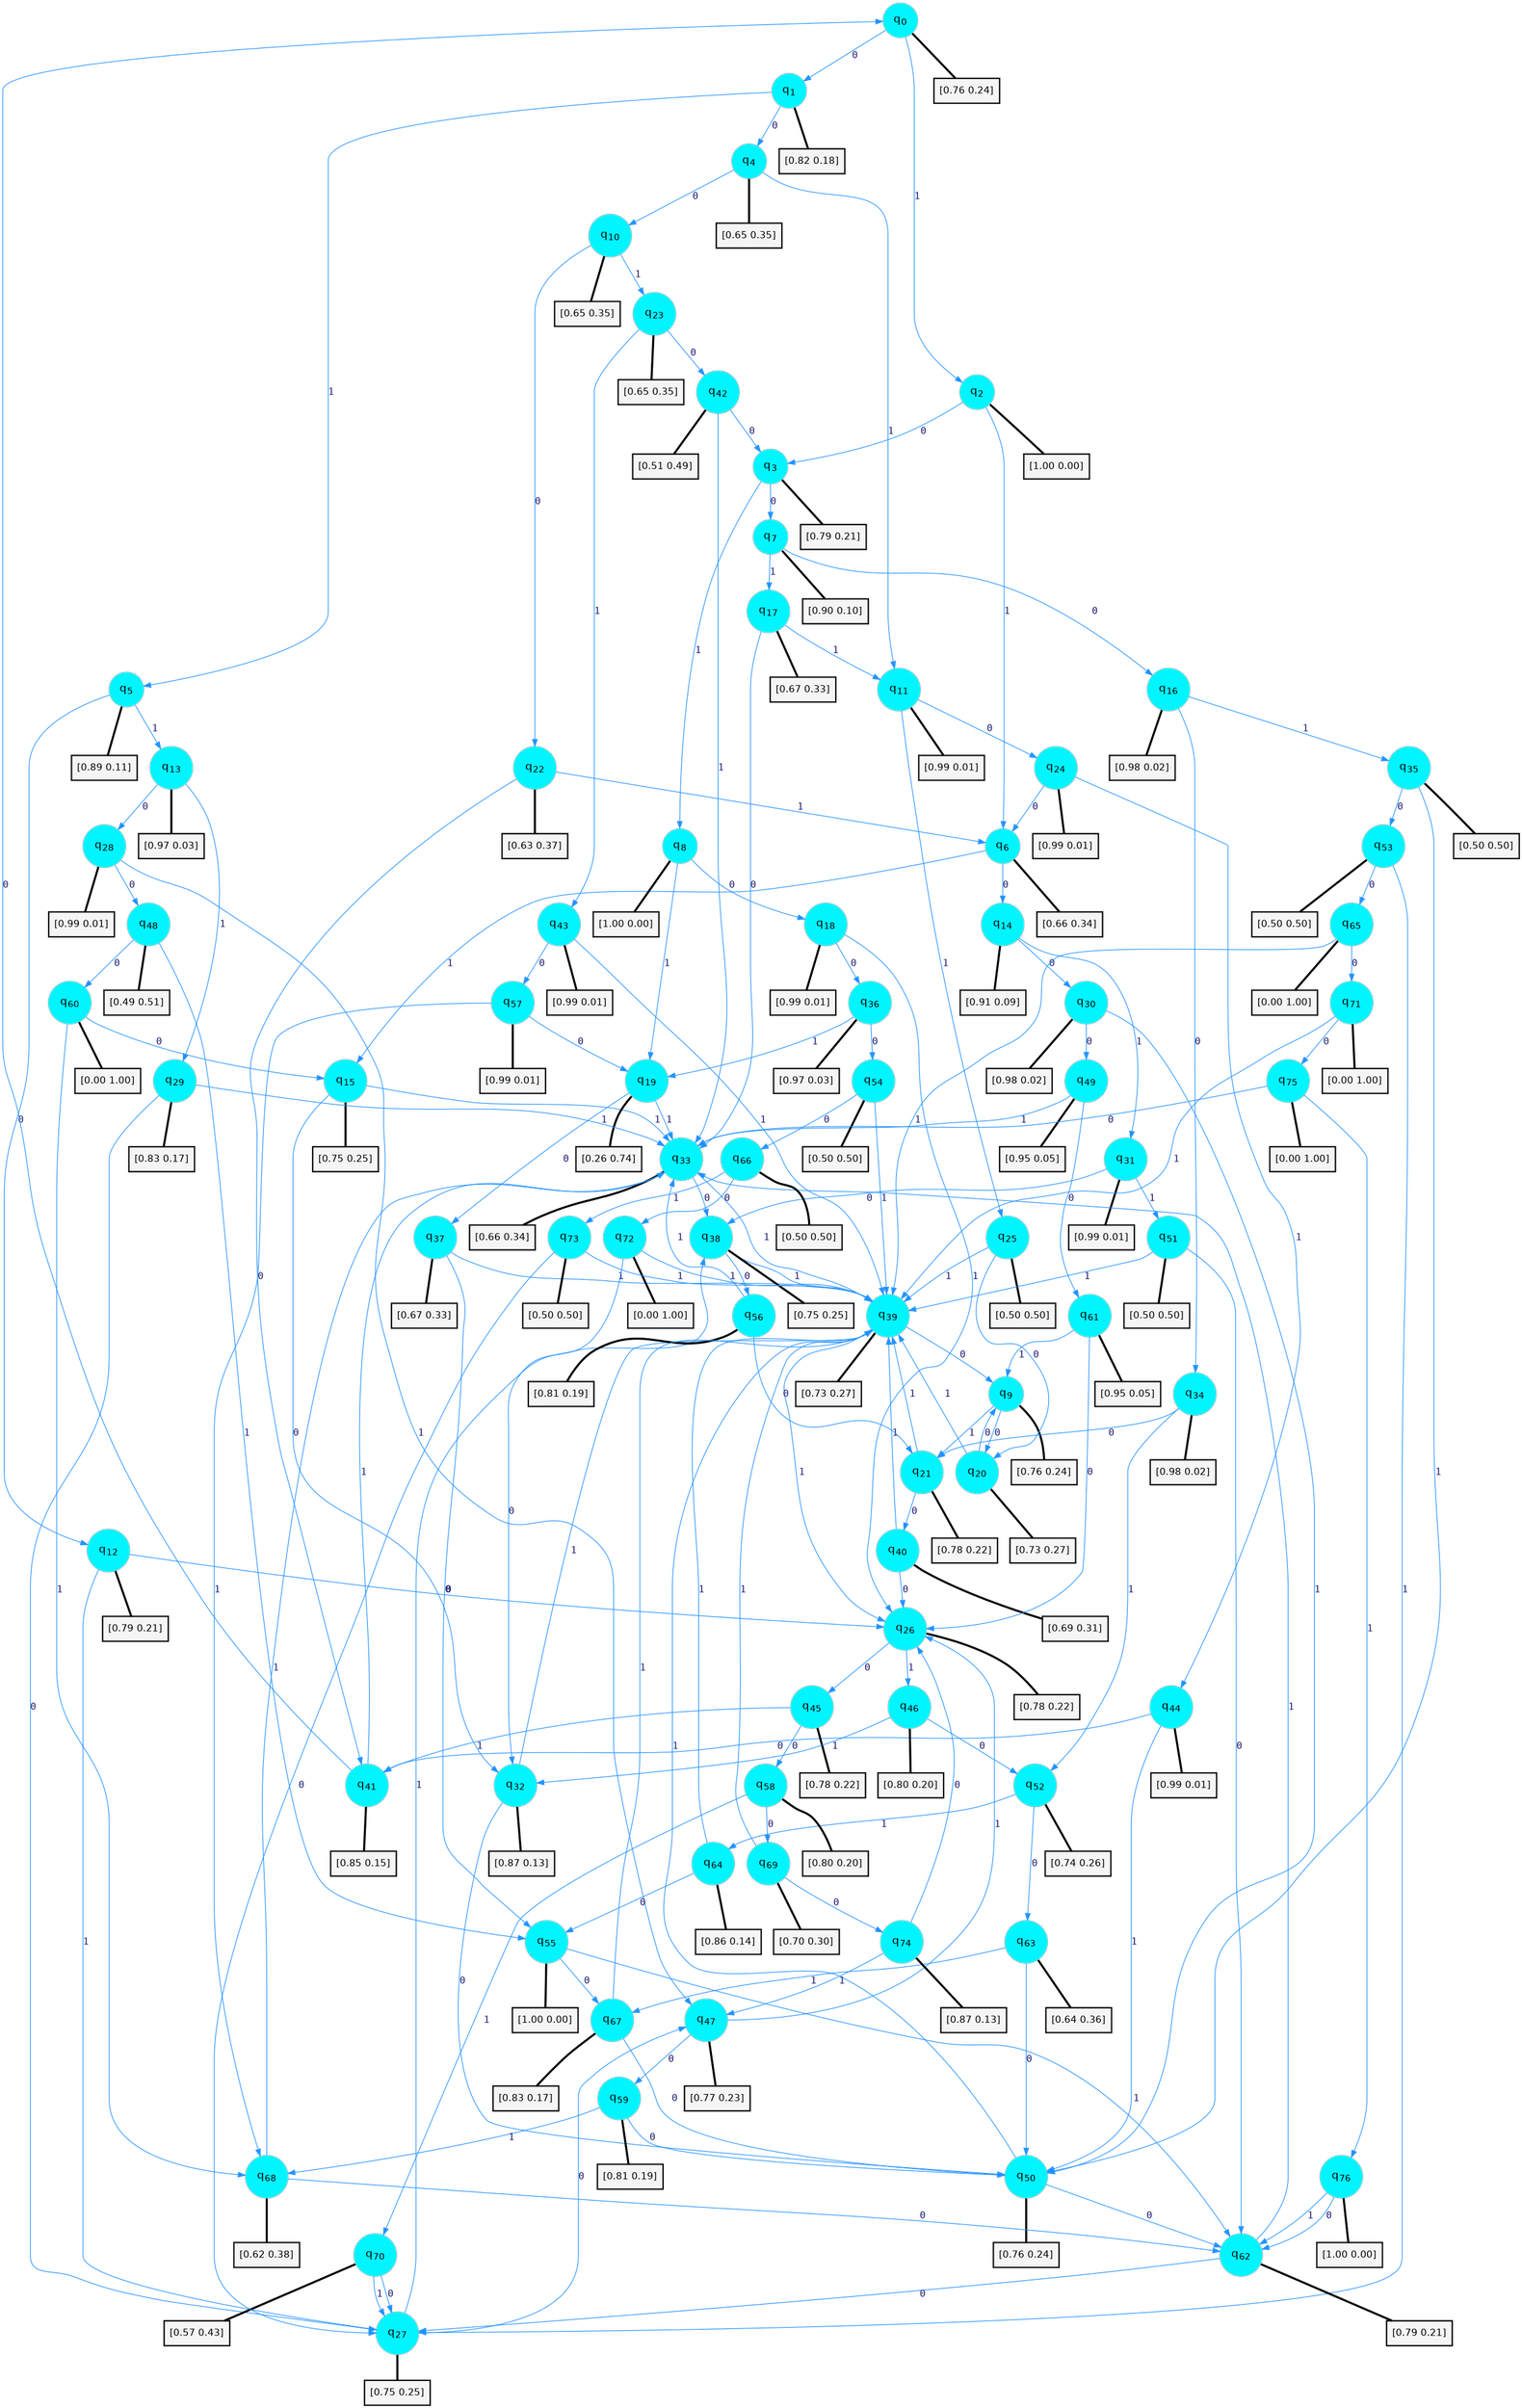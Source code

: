 digraph G {
graph [
bgcolor=transparent, dpi=300, rankdir=TD, size="40,25"];
node [
color=gray, fillcolor=turquoise1, fontcolor=black, fontname=Helvetica, fontsize=16, fontweight=bold, shape=circle, style=filled];
edge [
arrowsize=1, color=dodgerblue1, fontcolor=midnightblue, fontname=courier, fontweight=bold, penwidth=1, style=solid, weight=20];
0[label=<q<SUB>0</SUB>>];
1[label=<q<SUB>1</SUB>>];
2[label=<q<SUB>2</SUB>>];
3[label=<q<SUB>3</SUB>>];
4[label=<q<SUB>4</SUB>>];
5[label=<q<SUB>5</SUB>>];
6[label=<q<SUB>6</SUB>>];
7[label=<q<SUB>7</SUB>>];
8[label=<q<SUB>8</SUB>>];
9[label=<q<SUB>9</SUB>>];
10[label=<q<SUB>10</SUB>>];
11[label=<q<SUB>11</SUB>>];
12[label=<q<SUB>12</SUB>>];
13[label=<q<SUB>13</SUB>>];
14[label=<q<SUB>14</SUB>>];
15[label=<q<SUB>15</SUB>>];
16[label=<q<SUB>16</SUB>>];
17[label=<q<SUB>17</SUB>>];
18[label=<q<SUB>18</SUB>>];
19[label=<q<SUB>19</SUB>>];
20[label=<q<SUB>20</SUB>>];
21[label=<q<SUB>21</SUB>>];
22[label=<q<SUB>22</SUB>>];
23[label=<q<SUB>23</SUB>>];
24[label=<q<SUB>24</SUB>>];
25[label=<q<SUB>25</SUB>>];
26[label=<q<SUB>26</SUB>>];
27[label=<q<SUB>27</SUB>>];
28[label=<q<SUB>28</SUB>>];
29[label=<q<SUB>29</SUB>>];
30[label=<q<SUB>30</SUB>>];
31[label=<q<SUB>31</SUB>>];
32[label=<q<SUB>32</SUB>>];
33[label=<q<SUB>33</SUB>>];
34[label=<q<SUB>34</SUB>>];
35[label=<q<SUB>35</SUB>>];
36[label=<q<SUB>36</SUB>>];
37[label=<q<SUB>37</SUB>>];
38[label=<q<SUB>38</SUB>>];
39[label=<q<SUB>39</SUB>>];
40[label=<q<SUB>40</SUB>>];
41[label=<q<SUB>41</SUB>>];
42[label=<q<SUB>42</SUB>>];
43[label=<q<SUB>43</SUB>>];
44[label=<q<SUB>44</SUB>>];
45[label=<q<SUB>45</SUB>>];
46[label=<q<SUB>46</SUB>>];
47[label=<q<SUB>47</SUB>>];
48[label=<q<SUB>48</SUB>>];
49[label=<q<SUB>49</SUB>>];
50[label=<q<SUB>50</SUB>>];
51[label=<q<SUB>51</SUB>>];
52[label=<q<SUB>52</SUB>>];
53[label=<q<SUB>53</SUB>>];
54[label=<q<SUB>54</SUB>>];
55[label=<q<SUB>55</SUB>>];
56[label=<q<SUB>56</SUB>>];
57[label=<q<SUB>57</SUB>>];
58[label=<q<SUB>58</SUB>>];
59[label=<q<SUB>59</SUB>>];
60[label=<q<SUB>60</SUB>>];
61[label=<q<SUB>61</SUB>>];
62[label=<q<SUB>62</SUB>>];
63[label=<q<SUB>63</SUB>>];
64[label=<q<SUB>64</SUB>>];
65[label=<q<SUB>65</SUB>>];
66[label=<q<SUB>66</SUB>>];
67[label=<q<SUB>67</SUB>>];
68[label=<q<SUB>68</SUB>>];
69[label=<q<SUB>69</SUB>>];
70[label=<q<SUB>70</SUB>>];
71[label=<q<SUB>71</SUB>>];
72[label=<q<SUB>72</SUB>>];
73[label=<q<SUB>73</SUB>>];
74[label=<q<SUB>74</SUB>>];
75[label=<q<SUB>75</SUB>>];
76[label=<q<SUB>76</SUB>>];
77[label="[0.76 0.24]", shape=box,fontcolor=black, fontname=Helvetica, fontsize=14, penwidth=2, fillcolor=whitesmoke,color=black];
78[label="[0.82 0.18]", shape=box,fontcolor=black, fontname=Helvetica, fontsize=14, penwidth=2, fillcolor=whitesmoke,color=black];
79[label="[1.00 0.00]", shape=box,fontcolor=black, fontname=Helvetica, fontsize=14, penwidth=2, fillcolor=whitesmoke,color=black];
80[label="[0.79 0.21]", shape=box,fontcolor=black, fontname=Helvetica, fontsize=14, penwidth=2, fillcolor=whitesmoke,color=black];
81[label="[0.65 0.35]", shape=box,fontcolor=black, fontname=Helvetica, fontsize=14, penwidth=2, fillcolor=whitesmoke,color=black];
82[label="[0.89 0.11]", shape=box,fontcolor=black, fontname=Helvetica, fontsize=14, penwidth=2, fillcolor=whitesmoke,color=black];
83[label="[0.66 0.34]", shape=box,fontcolor=black, fontname=Helvetica, fontsize=14, penwidth=2, fillcolor=whitesmoke,color=black];
84[label="[0.90 0.10]", shape=box,fontcolor=black, fontname=Helvetica, fontsize=14, penwidth=2, fillcolor=whitesmoke,color=black];
85[label="[1.00 0.00]", shape=box,fontcolor=black, fontname=Helvetica, fontsize=14, penwidth=2, fillcolor=whitesmoke,color=black];
86[label="[0.76 0.24]", shape=box,fontcolor=black, fontname=Helvetica, fontsize=14, penwidth=2, fillcolor=whitesmoke,color=black];
87[label="[0.65 0.35]", shape=box,fontcolor=black, fontname=Helvetica, fontsize=14, penwidth=2, fillcolor=whitesmoke,color=black];
88[label="[0.99 0.01]", shape=box,fontcolor=black, fontname=Helvetica, fontsize=14, penwidth=2, fillcolor=whitesmoke,color=black];
89[label="[0.79 0.21]", shape=box,fontcolor=black, fontname=Helvetica, fontsize=14, penwidth=2, fillcolor=whitesmoke,color=black];
90[label="[0.97 0.03]", shape=box,fontcolor=black, fontname=Helvetica, fontsize=14, penwidth=2, fillcolor=whitesmoke,color=black];
91[label="[0.91 0.09]", shape=box,fontcolor=black, fontname=Helvetica, fontsize=14, penwidth=2, fillcolor=whitesmoke,color=black];
92[label="[0.75 0.25]", shape=box,fontcolor=black, fontname=Helvetica, fontsize=14, penwidth=2, fillcolor=whitesmoke,color=black];
93[label="[0.98 0.02]", shape=box,fontcolor=black, fontname=Helvetica, fontsize=14, penwidth=2, fillcolor=whitesmoke,color=black];
94[label="[0.67 0.33]", shape=box,fontcolor=black, fontname=Helvetica, fontsize=14, penwidth=2, fillcolor=whitesmoke,color=black];
95[label="[0.99 0.01]", shape=box,fontcolor=black, fontname=Helvetica, fontsize=14, penwidth=2, fillcolor=whitesmoke,color=black];
96[label="[0.26 0.74]", shape=box,fontcolor=black, fontname=Helvetica, fontsize=14, penwidth=2, fillcolor=whitesmoke,color=black];
97[label="[0.73 0.27]", shape=box,fontcolor=black, fontname=Helvetica, fontsize=14, penwidth=2, fillcolor=whitesmoke,color=black];
98[label="[0.78 0.22]", shape=box,fontcolor=black, fontname=Helvetica, fontsize=14, penwidth=2, fillcolor=whitesmoke,color=black];
99[label="[0.63 0.37]", shape=box,fontcolor=black, fontname=Helvetica, fontsize=14, penwidth=2, fillcolor=whitesmoke,color=black];
100[label="[0.65 0.35]", shape=box,fontcolor=black, fontname=Helvetica, fontsize=14, penwidth=2, fillcolor=whitesmoke,color=black];
101[label="[0.99 0.01]", shape=box,fontcolor=black, fontname=Helvetica, fontsize=14, penwidth=2, fillcolor=whitesmoke,color=black];
102[label="[0.50 0.50]", shape=box,fontcolor=black, fontname=Helvetica, fontsize=14, penwidth=2, fillcolor=whitesmoke,color=black];
103[label="[0.78 0.22]", shape=box,fontcolor=black, fontname=Helvetica, fontsize=14, penwidth=2, fillcolor=whitesmoke,color=black];
104[label="[0.75 0.25]", shape=box,fontcolor=black, fontname=Helvetica, fontsize=14, penwidth=2, fillcolor=whitesmoke,color=black];
105[label="[0.99 0.01]", shape=box,fontcolor=black, fontname=Helvetica, fontsize=14, penwidth=2, fillcolor=whitesmoke,color=black];
106[label="[0.83 0.17]", shape=box,fontcolor=black, fontname=Helvetica, fontsize=14, penwidth=2, fillcolor=whitesmoke,color=black];
107[label="[0.98 0.02]", shape=box,fontcolor=black, fontname=Helvetica, fontsize=14, penwidth=2, fillcolor=whitesmoke,color=black];
108[label="[0.99 0.01]", shape=box,fontcolor=black, fontname=Helvetica, fontsize=14, penwidth=2, fillcolor=whitesmoke,color=black];
109[label="[0.87 0.13]", shape=box,fontcolor=black, fontname=Helvetica, fontsize=14, penwidth=2, fillcolor=whitesmoke,color=black];
110[label="[0.66 0.34]", shape=box,fontcolor=black, fontname=Helvetica, fontsize=14, penwidth=2, fillcolor=whitesmoke,color=black];
111[label="[0.98 0.02]", shape=box,fontcolor=black, fontname=Helvetica, fontsize=14, penwidth=2, fillcolor=whitesmoke,color=black];
112[label="[0.50 0.50]", shape=box,fontcolor=black, fontname=Helvetica, fontsize=14, penwidth=2, fillcolor=whitesmoke,color=black];
113[label="[0.97 0.03]", shape=box,fontcolor=black, fontname=Helvetica, fontsize=14, penwidth=2, fillcolor=whitesmoke,color=black];
114[label="[0.67 0.33]", shape=box,fontcolor=black, fontname=Helvetica, fontsize=14, penwidth=2, fillcolor=whitesmoke,color=black];
115[label="[0.75 0.25]", shape=box,fontcolor=black, fontname=Helvetica, fontsize=14, penwidth=2, fillcolor=whitesmoke,color=black];
116[label="[0.73 0.27]", shape=box,fontcolor=black, fontname=Helvetica, fontsize=14, penwidth=2, fillcolor=whitesmoke,color=black];
117[label="[0.69 0.31]", shape=box,fontcolor=black, fontname=Helvetica, fontsize=14, penwidth=2, fillcolor=whitesmoke,color=black];
118[label="[0.85 0.15]", shape=box,fontcolor=black, fontname=Helvetica, fontsize=14, penwidth=2, fillcolor=whitesmoke,color=black];
119[label="[0.51 0.49]", shape=box,fontcolor=black, fontname=Helvetica, fontsize=14, penwidth=2, fillcolor=whitesmoke,color=black];
120[label="[0.99 0.01]", shape=box,fontcolor=black, fontname=Helvetica, fontsize=14, penwidth=2, fillcolor=whitesmoke,color=black];
121[label="[0.99 0.01]", shape=box,fontcolor=black, fontname=Helvetica, fontsize=14, penwidth=2, fillcolor=whitesmoke,color=black];
122[label="[0.78 0.22]", shape=box,fontcolor=black, fontname=Helvetica, fontsize=14, penwidth=2, fillcolor=whitesmoke,color=black];
123[label="[0.80 0.20]", shape=box,fontcolor=black, fontname=Helvetica, fontsize=14, penwidth=2, fillcolor=whitesmoke,color=black];
124[label="[0.77 0.23]", shape=box,fontcolor=black, fontname=Helvetica, fontsize=14, penwidth=2, fillcolor=whitesmoke,color=black];
125[label="[0.49 0.51]", shape=box,fontcolor=black, fontname=Helvetica, fontsize=14, penwidth=2, fillcolor=whitesmoke,color=black];
126[label="[0.95 0.05]", shape=box,fontcolor=black, fontname=Helvetica, fontsize=14, penwidth=2, fillcolor=whitesmoke,color=black];
127[label="[0.76 0.24]", shape=box,fontcolor=black, fontname=Helvetica, fontsize=14, penwidth=2, fillcolor=whitesmoke,color=black];
128[label="[0.50 0.50]", shape=box,fontcolor=black, fontname=Helvetica, fontsize=14, penwidth=2, fillcolor=whitesmoke,color=black];
129[label="[0.74 0.26]", shape=box,fontcolor=black, fontname=Helvetica, fontsize=14, penwidth=2, fillcolor=whitesmoke,color=black];
130[label="[0.50 0.50]", shape=box,fontcolor=black, fontname=Helvetica, fontsize=14, penwidth=2, fillcolor=whitesmoke,color=black];
131[label="[0.50 0.50]", shape=box,fontcolor=black, fontname=Helvetica, fontsize=14, penwidth=2, fillcolor=whitesmoke,color=black];
132[label="[1.00 0.00]", shape=box,fontcolor=black, fontname=Helvetica, fontsize=14, penwidth=2, fillcolor=whitesmoke,color=black];
133[label="[0.81 0.19]", shape=box,fontcolor=black, fontname=Helvetica, fontsize=14, penwidth=2, fillcolor=whitesmoke,color=black];
134[label="[0.99 0.01]", shape=box,fontcolor=black, fontname=Helvetica, fontsize=14, penwidth=2, fillcolor=whitesmoke,color=black];
135[label="[0.80 0.20]", shape=box,fontcolor=black, fontname=Helvetica, fontsize=14, penwidth=2, fillcolor=whitesmoke,color=black];
136[label="[0.81 0.19]", shape=box,fontcolor=black, fontname=Helvetica, fontsize=14, penwidth=2, fillcolor=whitesmoke,color=black];
137[label="[0.00 1.00]", shape=box,fontcolor=black, fontname=Helvetica, fontsize=14, penwidth=2, fillcolor=whitesmoke,color=black];
138[label="[0.95 0.05]", shape=box,fontcolor=black, fontname=Helvetica, fontsize=14, penwidth=2, fillcolor=whitesmoke,color=black];
139[label="[0.79 0.21]", shape=box,fontcolor=black, fontname=Helvetica, fontsize=14, penwidth=2, fillcolor=whitesmoke,color=black];
140[label="[0.64 0.36]", shape=box,fontcolor=black, fontname=Helvetica, fontsize=14, penwidth=2, fillcolor=whitesmoke,color=black];
141[label="[0.86 0.14]", shape=box,fontcolor=black, fontname=Helvetica, fontsize=14, penwidth=2, fillcolor=whitesmoke,color=black];
142[label="[0.00 1.00]", shape=box,fontcolor=black, fontname=Helvetica, fontsize=14, penwidth=2, fillcolor=whitesmoke,color=black];
143[label="[0.50 0.50]", shape=box,fontcolor=black, fontname=Helvetica, fontsize=14, penwidth=2, fillcolor=whitesmoke,color=black];
144[label="[0.83 0.17]", shape=box,fontcolor=black, fontname=Helvetica, fontsize=14, penwidth=2, fillcolor=whitesmoke,color=black];
145[label="[0.62 0.38]", shape=box,fontcolor=black, fontname=Helvetica, fontsize=14, penwidth=2, fillcolor=whitesmoke,color=black];
146[label="[0.70 0.30]", shape=box,fontcolor=black, fontname=Helvetica, fontsize=14, penwidth=2, fillcolor=whitesmoke,color=black];
147[label="[0.57 0.43]", shape=box,fontcolor=black, fontname=Helvetica, fontsize=14, penwidth=2, fillcolor=whitesmoke,color=black];
148[label="[0.00 1.00]", shape=box,fontcolor=black, fontname=Helvetica, fontsize=14, penwidth=2, fillcolor=whitesmoke,color=black];
149[label="[0.00 1.00]", shape=box,fontcolor=black, fontname=Helvetica, fontsize=14, penwidth=2, fillcolor=whitesmoke,color=black];
150[label="[0.50 0.50]", shape=box,fontcolor=black, fontname=Helvetica, fontsize=14, penwidth=2, fillcolor=whitesmoke,color=black];
151[label="[0.87 0.13]", shape=box,fontcolor=black, fontname=Helvetica, fontsize=14, penwidth=2, fillcolor=whitesmoke,color=black];
152[label="[0.00 1.00]", shape=box,fontcolor=black, fontname=Helvetica, fontsize=14, penwidth=2, fillcolor=whitesmoke,color=black];
153[label="[1.00 0.00]", shape=box,fontcolor=black, fontname=Helvetica, fontsize=14, penwidth=2, fillcolor=whitesmoke,color=black];
0->1 [label=0];
0->2 [label=1];
0->77 [arrowhead=none, penwidth=3,color=black];
1->4 [label=0];
1->5 [label=1];
1->78 [arrowhead=none, penwidth=3,color=black];
2->3 [label=0];
2->6 [label=1];
2->79 [arrowhead=none, penwidth=3,color=black];
3->7 [label=0];
3->8 [label=1];
3->80 [arrowhead=none, penwidth=3,color=black];
4->10 [label=0];
4->11 [label=1];
4->81 [arrowhead=none, penwidth=3,color=black];
5->12 [label=0];
5->13 [label=1];
5->82 [arrowhead=none, penwidth=3,color=black];
6->14 [label=0];
6->15 [label=1];
6->83 [arrowhead=none, penwidth=3,color=black];
7->16 [label=0];
7->17 [label=1];
7->84 [arrowhead=none, penwidth=3,color=black];
8->18 [label=0];
8->19 [label=1];
8->85 [arrowhead=none, penwidth=3,color=black];
9->20 [label=0];
9->21 [label=1];
9->86 [arrowhead=none, penwidth=3,color=black];
10->22 [label=0];
10->23 [label=1];
10->87 [arrowhead=none, penwidth=3,color=black];
11->24 [label=0];
11->25 [label=1];
11->88 [arrowhead=none, penwidth=3,color=black];
12->26 [label=0];
12->27 [label=1];
12->89 [arrowhead=none, penwidth=3,color=black];
13->28 [label=0];
13->29 [label=1];
13->90 [arrowhead=none, penwidth=3,color=black];
14->30 [label=0];
14->31 [label=1];
14->91 [arrowhead=none, penwidth=3,color=black];
15->32 [label=0];
15->33 [label=1];
15->92 [arrowhead=none, penwidth=3,color=black];
16->34 [label=0];
16->35 [label=1];
16->93 [arrowhead=none, penwidth=3,color=black];
17->33 [label=0];
17->11 [label=1];
17->94 [arrowhead=none, penwidth=3,color=black];
18->36 [label=0];
18->26 [label=1];
18->95 [arrowhead=none, penwidth=3,color=black];
19->37 [label=0];
19->33 [label=1];
19->96 [arrowhead=none, penwidth=3,color=black];
20->9 [label=0];
20->39 [label=1];
20->97 [arrowhead=none, penwidth=3,color=black];
21->40 [label=0];
21->39 [label=1];
21->98 [arrowhead=none, penwidth=3,color=black];
22->41 [label=0];
22->6 [label=1];
22->99 [arrowhead=none, penwidth=3,color=black];
23->42 [label=0];
23->43 [label=1];
23->100 [arrowhead=none, penwidth=3,color=black];
24->6 [label=0];
24->44 [label=1];
24->101 [arrowhead=none, penwidth=3,color=black];
25->20 [label=0];
25->39 [label=1];
25->102 [arrowhead=none, penwidth=3,color=black];
26->45 [label=0];
26->46 [label=1];
26->103 [arrowhead=none, penwidth=3,color=black];
27->47 [label=0];
27->38 [label=1];
27->104 [arrowhead=none, penwidth=3,color=black];
28->48 [label=0];
28->47 [label=1];
28->105 [arrowhead=none, penwidth=3,color=black];
29->27 [label=0];
29->33 [label=1];
29->106 [arrowhead=none, penwidth=3,color=black];
30->49 [label=0];
30->50 [label=1];
30->107 [arrowhead=none, penwidth=3,color=black];
31->38 [label=0];
31->51 [label=1];
31->108 [arrowhead=none, penwidth=3,color=black];
32->50 [label=0];
32->39 [label=1];
32->109 [arrowhead=none, penwidth=3,color=black];
33->38 [label=0];
33->39 [label=1];
33->110 [arrowhead=none, penwidth=3,color=black];
34->21 [label=0];
34->52 [label=1];
34->111 [arrowhead=none, penwidth=3,color=black];
35->53 [label=0];
35->50 [label=1];
35->112 [arrowhead=none, penwidth=3,color=black];
36->54 [label=0];
36->19 [label=1];
36->113 [arrowhead=none, penwidth=3,color=black];
37->55 [label=0];
37->39 [label=1];
37->114 [arrowhead=none, penwidth=3,color=black];
38->56 [label=0];
38->39 [label=1];
38->115 [arrowhead=none, penwidth=3,color=black];
39->9 [label=0];
39->26 [label=1];
39->116 [arrowhead=none, penwidth=3,color=black];
40->26 [label=0];
40->39 [label=1];
40->117 [arrowhead=none, penwidth=3,color=black];
41->0 [label=0];
41->33 [label=1];
41->118 [arrowhead=none, penwidth=3,color=black];
42->3 [label=0];
42->33 [label=1];
42->119 [arrowhead=none, penwidth=3,color=black];
43->57 [label=0];
43->39 [label=1];
43->120 [arrowhead=none, penwidth=3,color=black];
44->41 [label=0];
44->50 [label=1];
44->121 [arrowhead=none, penwidth=3,color=black];
45->58 [label=0];
45->41 [label=1];
45->122 [arrowhead=none, penwidth=3,color=black];
46->52 [label=0];
46->32 [label=1];
46->123 [arrowhead=none, penwidth=3,color=black];
47->59 [label=0];
47->26 [label=1];
47->124 [arrowhead=none, penwidth=3,color=black];
48->60 [label=0];
48->55 [label=1];
48->125 [arrowhead=none, penwidth=3,color=black];
49->61 [label=0];
49->33 [label=1];
49->126 [arrowhead=none, penwidth=3,color=black];
50->62 [label=0];
50->39 [label=1];
50->127 [arrowhead=none, penwidth=3,color=black];
51->62 [label=0];
51->39 [label=1];
51->128 [arrowhead=none, penwidth=3,color=black];
52->63 [label=0];
52->64 [label=1];
52->129 [arrowhead=none, penwidth=3,color=black];
53->65 [label=0];
53->27 [label=1];
53->130 [arrowhead=none, penwidth=3,color=black];
54->66 [label=0];
54->39 [label=1];
54->131 [arrowhead=none, penwidth=3,color=black];
55->67 [label=0];
55->62 [label=1];
55->132 [arrowhead=none, penwidth=3,color=black];
56->21 [label=0];
56->33 [label=1];
56->133 [arrowhead=none, penwidth=3,color=black];
57->19 [label=0];
57->68 [label=1];
57->134 [arrowhead=none, penwidth=3,color=black];
58->69 [label=0];
58->70 [label=1];
58->135 [arrowhead=none, penwidth=3,color=black];
59->50 [label=0];
59->68 [label=1];
59->136 [arrowhead=none, penwidth=3,color=black];
60->15 [label=0];
60->68 [label=1];
60->137 [arrowhead=none, penwidth=3,color=black];
61->26 [label=0];
61->9 [label=1];
61->138 [arrowhead=none, penwidth=3,color=black];
62->27 [label=0];
62->33 [label=1];
62->139 [arrowhead=none, penwidth=3,color=black];
63->50 [label=0];
63->67 [label=1];
63->140 [arrowhead=none, penwidth=3,color=black];
64->55 [label=0];
64->39 [label=1];
64->141 [arrowhead=none, penwidth=3,color=black];
65->71 [label=0];
65->39 [label=1];
65->142 [arrowhead=none, penwidth=3,color=black];
66->72 [label=0];
66->73 [label=1];
66->143 [arrowhead=none, penwidth=3,color=black];
67->50 [label=0];
67->39 [label=1];
67->144 [arrowhead=none, penwidth=3,color=black];
68->62 [label=0];
68->33 [label=1];
68->145 [arrowhead=none, penwidth=3,color=black];
69->74 [label=0];
69->39 [label=1];
69->146 [arrowhead=none, penwidth=3,color=black];
70->27 [label=0];
70->27 [label=1];
70->147 [arrowhead=none, penwidth=3,color=black];
71->75 [label=0];
71->39 [label=1];
71->148 [arrowhead=none, penwidth=3,color=black];
72->32 [label=0];
72->39 [label=1];
72->149 [arrowhead=none, penwidth=3,color=black];
73->27 [label=0];
73->39 [label=1];
73->150 [arrowhead=none, penwidth=3,color=black];
74->26 [label=0];
74->47 [label=1];
74->151 [arrowhead=none, penwidth=3,color=black];
75->33 [label=0];
75->76 [label=1];
75->152 [arrowhead=none, penwidth=3,color=black];
76->62 [label=0];
76->62 [label=1];
76->153 [arrowhead=none, penwidth=3,color=black];
}
